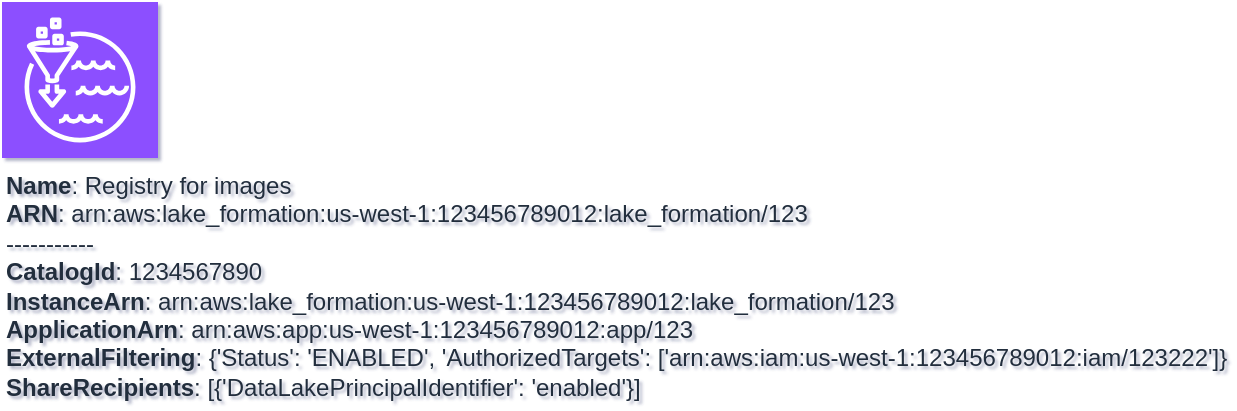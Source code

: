 <mxfile type="MultiCloud">
	<diagram id="diagram_1" name="AWS components">
		<mxGraphModel dx="1015" dy="661" grid="1" gridSize="10" guides="1" tooltips="1" connect="1" arrows="1" fold="1" page="1" pageScale="1" pageWidth="850" pageHeight="1100" math="0" shadow="1">
			<root>
				<mxCell id="0"/>
				<mxCell id="1" parent="0"/>
				<mxCell id="vertex:lake_formation:arn:aws:lake_formation:us-west-1:123456789012:lake_formation/123" value="&lt;b&gt;Name&lt;/b&gt;: Registry for images&lt;BR&gt;&lt;b&gt;ARN&lt;/b&gt;: arn:aws:lake_formation:us-west-1:123456789012:lake_formation/123&lt;BR&gt;-----------&lt;BR&gt;&lt;b&gt;CatalogId&lt;/b&gt;: 1234567890&lt;BR&gt;&lt;b&gt;InstanceArn&lt;/b&gt;: arn:aws:lake_formation:us-west-1:123456789012:lake_formation/123&lt;BR&gt;&lt;b&gt;ApplicationArn&lt;/b&gt;: arn:aws:app:us-west-1:123456789012:app/123&lt;BR&gt;&lt;b&gt;ExternalFiltering&lt;/b&gt;: {'Status': 'ENABLED', 'AuthorizedTargets': ['arn:aws:iam:us-west-1:123456789012:iam/123222']}&lt;BR&gt;&lt;b&gt;ShareRecipients&lt;/b&gt;: [{'DataLakePrincipalIdentifier': 'enabled'}]" style="sketch=0;outlineConnect=0;fontColor=#232F3E;fillColor=#8C4FFF;strokeColor=#ffffff;dashed=0;verticalLabelPosition=bottom;verticalAlign=top;align=left;html=1;fontSize=12;fontStyle=0;aspect=fixed;shape=mxgraph.aws4.resourceIcon;resIcon=mxgraph.aws4.lake_formation;" parent="1" vertex="1">
					<mxGeometry width="78" height="78" as="geometry"/>
				</mxCell>
			</root>
		</mxGraphModel>
	</diagram>
</mxfile>